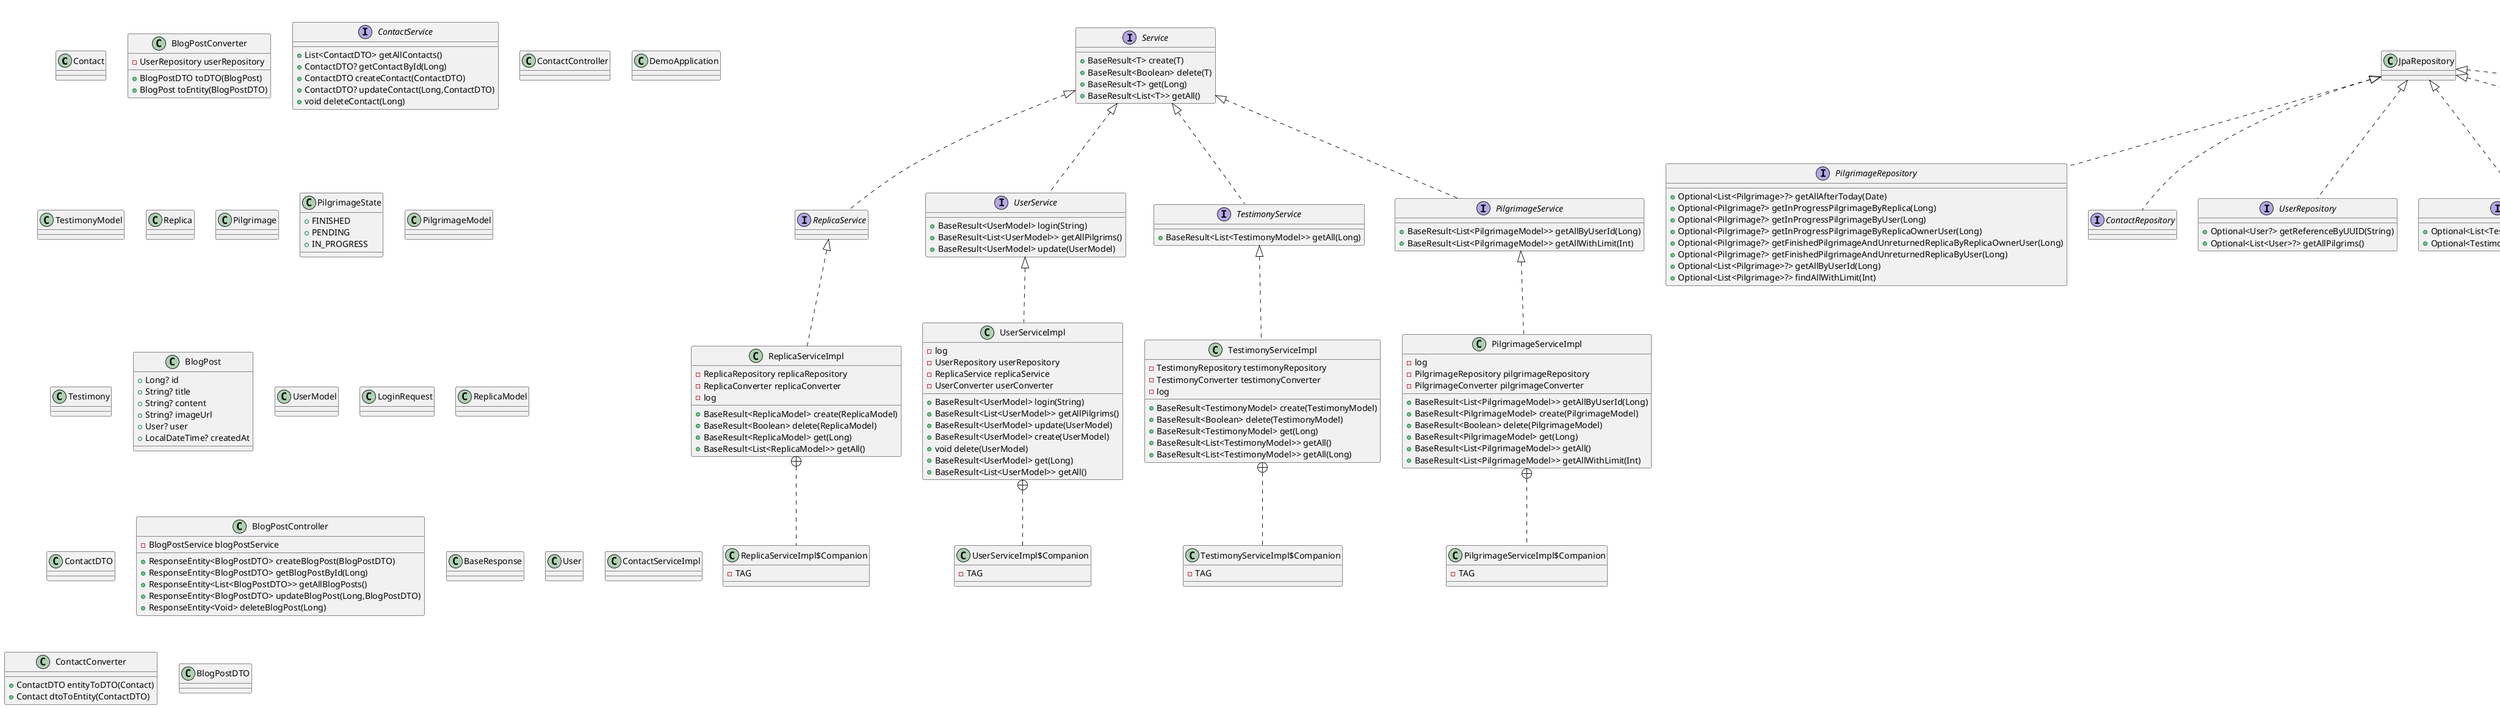 @startuml
class Contact {
}
class UserServiceImpl$Companion {
-  TAG
}

class UserServiceImpl {
-  log
- UserRepository userRepository
- ReplicaService replicaService
- UserConverter userConverter
+ BaseResult<UserModel> login(String)
+ BaseResult<List<UserModel>> getAllPilgrims()
+ BaseResult<UserModel> update(UserModel)
+ BaseResult<UserModel> create(UserModel)
+ void delete(UserModel)
+ BaseResult<UserModel> get(Long)
+ BaseResult<List<UserModel>> getAll()
}


class BlogPostConverter {
- UserRepository userRepository
+ BlogPostDTO toDTO(BlogPost)
+ BlogPost toEntity(BlogPostDTO)
}


interface PilgrimageRepository {
+ Optional<List<Pilgrimage>?> getAllAfterToday(Date)
+ Optional<Pilgrimage?> getInProgressPilgrimageByReplica(Long)
+ Optional<Pilgrimage?> getInProgressPilgrimageByUser(Long)
+ Optional<Pilgrimage?> getInProgressPilgrimageByReplicaOwnerUser(Long)
+ Optional<Pilgrimage?> getFinishedPilgrimageAndUnreturnedReplicaByReplicaOwnerUser(Long)
+ Optional<Pilgrimage?> getFinishedPilgrimageAndUnreturnedReplicaByUser(Long)
+ Optional<List<Pilgrimage>?> getAllByUserId(Long)
+ Optional<List<Pilgrimage>?> findAllWithLimit(Int)
}

class UserController$Companion {
-  TAG
}

class UserController {
-  log
- UserService userService
+ ResponseEntity<BaseResponse<List<UserModel>>> getAllPilgrims()
+ ResponseEntity<BaseResponse<UserModel>> create(UserModel)
+ ResponseEntity<BaseResponse<UserModel?>> login(LoginRequest)
+ ResponseEntity<BaseResponse<List<UserModel>>> getAll()
+ ResponseEntity<BaseResponse<UserModel>> update(UserModel)
}


interface ContactService {
+ List<ContactDTO> getAllContacts()
+ ContactDTO? getContactById(Long)
+ ContactDTO createContact(ContactDTO)
+ ContactDTO? updateContact(Long,ContactDTO)
+ void deleteContact(Long)
}

class ContactController {
}
interface ReplicaService {
}
class UserConverter$Companion {
-  TAG
}

class UserConverter {
- ReplicaConverter replicaConverter
- PilgrimageConverter pilgrimageConverter
+ Optional<User> toEntity(UserModel)
+ Optional<UserModel> toModel(User)
}


interface Service {
+ BaseResult<T> create(T)
+ BaseResult<Boolean> delete(T)
+ BaseResult<T> get(Long)
+ BaseResult<List<T>> getAll()
}

class DemoApplication {
}
class TestimonyModel {
}
class Replica {
}
class BlogPostServiceImpl {
- BlogPostRepository blogPostRepository
- BlogPostConverter blogPostConverter
- UserRepository userRepository
+ BlogPostDTO createBlogPost(BlogPostDTO)
+ BlogPostDTO getBlogPostById(Long)
+ List<BlogPostDTO> getAllBlogPosts()
+ BlogPostDTO updateBlogPost(Long,BlogPostDTO)
+ void deleteBlogPost(Long)
}


class PilgrimageServiceImpl$Companion {
-  TAG
}

class PilgrimageServiceImpl {
-  log
- PilgrimageRepository pilgrimageRepository
- PilgrimageConverter pilgrimageConverter
+ BaseResult<List<PilgrimageModel>> getAllByUserId(Long)
+ BaseResult<PilgrimageModel> create(PilgrimageModel)
+ BaseResult<Boolean> delete(PilgrimageModel)
+ BaseResult<PilgrimageModel> get(Long)
+ BaseResult<List<PilgrimageModel>> getAll()
+ BaseResult<List<PilgrimageModel>> getAllWithLimit(Int)
}


class Pilgrimage {
}
class PilgrimageState {
+  FINISHED
+  PENDING
+  IN_PROGRESS
}

class PilgrimageModel {
}
class Testimony {
}
class BlogPost {
+ Long? id
+ String? title
+ String? content
+ String? imageUrl
+ User? user
+ LocalDateTime? createdAt
}

class UserModel {
}
interface Converter {
+ Optional<V> toEntity(T)
+ Optional<T> toModel(V)
}

class LoginRequest {
}
interface ContactRepository {
}
class PilgrimageConverter$Companion {
-  TAG
}

class PilgrimageConverter {
-  log
- UserRepository userRepository
- ReplicaRepository replicaRepository
- TestimonyRepository testimonyRepository
+ Optional<Pilgrimage> toEntity(PilgrimageModel)
+ Optional<PilgrimageModel> toModel(Pilgrimage)
}


class ReplicaModel {
}
interface UserService {
+ BaseResult<UserModel> login(String)
+ BaseResult<List<UserModel>> getAllPilgrims()
+ BaseResult<UserModel> update(UserModel)
}

class BaseResult$Success {
}
class BaseResult$Error {
}
class BaseResult$NullOrEmptyData {
}
class BaseResult {
}
interface UserRepository {
+ Optional<User?> getReferenceByUUID(String)
+ Optional<List<User>?> getAllPilgrims()
}

class TestimonyConverter$Companion {
-  TAG
}

class TestimonyConverter {
- UserRepository userRepository
- PilgrimageRepository pilgrimageRepository
+ Optional<Testimony> toEntity(TestimonyModel)
+ Optional<TestimonyModel> toModel(Testimony)
}


class ReplicaController$Companion {
-  TAG
}

class ReplicaController {
-  log
- ReplicaService replicaService
+ ResponseEntity<BaseResponse<ReplicaModel>> createReplica(ReplicaModel)
+ ResponseEntity<BaseResponse<List<ReplicaModel>>> getAll()
}


class ContactDTO {
}
class PilgrimageController$Companion {
-  TAG
}

class PilgrimageController {
-  log
- PilgrimageService pilgrimageService
+ ResponseEntity<BaseResponse<PilgrimageModel>> create(PilgrimageModel)
+ ResponseEntity<BaseResponse<List<PilgrimageModel>>> getAll()
+ void getAllWithLimit(void)
+ void null()
+ void null()
}


class ReplicaServiceImpl$Companion {
-  TAG
}

class ReplicaServiceImpl {
- ReplicaRepository replicaRepository
- ReplicaConverter replicaConverter
-  log
+ BaseResult<ReplicaModel> create(ReplicaModel)
+ BaseResult<Boolean> delete(ReplicaModel)
+ BaseResult<ReplicaModel> get(Long)
+ BaseResult<List<ReplicaModel>> getAll()
}


class BlogPostController {
- BlogPostService blogPostService
+ ResponseEntity<BlogPostDTO> createBlogPost(BlogPostDTO)
+ ResponseEntity<BlogPostDTO> getBlogPostById(Long)
+ ResponseEntity<List<BlogPostDTO>> getAllBlogPosts()
+ ResponseEntity<BlogPostDTO> updateBlogPost(Long,BlogPostDTO)
+ ResponseEntity<Void> deleteBlogPost(Long)
}


interface TestimonyRepository {
+ Optional<List<Testimony>?> getAllByReplica(Long)
+ Optional<Testimony?> getTestimonyByPilgrimage(Long)
}

interface BlogPostRepository {
}
interface ReplicaRepository {
}
class BaseResponse {
}
class ReplicaConverter$Companion {
-  TAG
}

class ReplicaConverter {
- UserRepository userRepository
- PilgrimageRepository pilgrimageRepository
- PilgrimageConverter pilgrimageConverter
+ Optional<Replica> toEntity(ReplicaModel)
+ Optional<ReplicaModel> toModel(Replica)
}


class User {
}
interface TestimonyService {
+ BaseResult<List<TestimonyModel>> getAll(Long)
}

class ContactServiceImpl {
}
class ContactConverter {
+ ContactDTO entityToDTO(Contact)
+ Contact dtoToEntity(ContactDTO)
}

interface BlogPostService {
+ BlogPostDTO createBlogPost(BlogPostDTO)
+ BlogPostDTO getBlogPostById(Long)
+ List<BlogPostDTO> getAllBlogPosts()
+ BlogPostDTO updateBlogPost(Long,BlogPostDTO)
+ void deleteBlogPost(Long)
}

class TestimonyController$Companion {
-  TAG
}

class TestimonyController {
- TestimonyService testimonyService
-  log
+ void createTestimony(void)
+ void null()
+ void null()
+ void getAll(void)
+ void null()
+ void null()
}


interface PilgrimageService {
+ BaseResult<List<PilgrimageModel>> getAllByUserId(Long)
+ BaseResult<List<PilgrimageModel>> getAllWithLimit(Int)
}

class BlogPostDTO {
}
class TestimonyServiceImpl$Companion {
-  TAG
}

class TestimonyServiceImpl {
- TestimonyRepository testimonyRepository
- TestimonyConverter testimonyConverter
-  log
+ BaseResult<TestimonyModel> create(TestimonyModel)
+ BaseResult<Boolean> delete(TestimonyModel)
+ BaseResult<TestimonyModel> get(Long)
+ BaseResult<List<TestimonyModel>> getAll()
+ BaseResult<List<TestimonyModel>> getAll(Long)
}




UserServiceImpl +.. UserServiceImpl$Companion
UserService <|.. UserServiceImpl
JpaRepository <|.. PilgrimageRepository
UserController +.. UserController$Companion
Service <|.. ReplicaService
UserConverter +.. UserConverter$Companion
Converter <|.. UserConverter
BlogPostService <|.. BlogPostServiceImpl
PilgrimageServiceImpl +.. PilgrimageServiceImpl$Companion
PilgrimageService <|.. PilgrimageServiceImpl
JpaRepository <|.. ContactRepository
PilgrimageConverter +.. PilgrimageConverter$Companion
Converter <|.. PilgrimageConverter
Service <|.. UserService
BaseResult +.. BaseResult$Success
BaseResult <|-- BaseResult$Success
BaseResult +.. BaseResult$Error
BaseResult <|-- BaseResult$Error
BaseResult +.. BaseResult$NullOrEmptyData
BaseResult <|-- BaseResult$NullOrEmptyData
JpaRepository <|.. UserRepository
TestimonyConverter +.. TestimonyConverter$Companion
Converter <|.. TestimonyConverter
ReplicaController +.. ReplicaController$Companion
PilgrimageController +.. PilgrimageController$Companion
ReplicaServiceImpl +.. ReplicaServiceImpl$Companion
ReplicaService <|.. ReplicaServiceImpl
JpaRepository <|.. TestimonyRepository
JpaRepository <|.. BlogPostRepository
JpaRepository <|.. ReplicaRepository
ReplicaConverter +.. ReplicaConverter$Companion
Converter <|.. ReplicaConverter
Service <|.. TestimonyService
TestimonyController +.. TestimonyController$Companion
Service <|.. PilgrimageService
TestimonyServiceImpl +.. TestimonyServiceImpl$Companion
TestimonyService <|.. TestimonyServiceImpl
@enduml